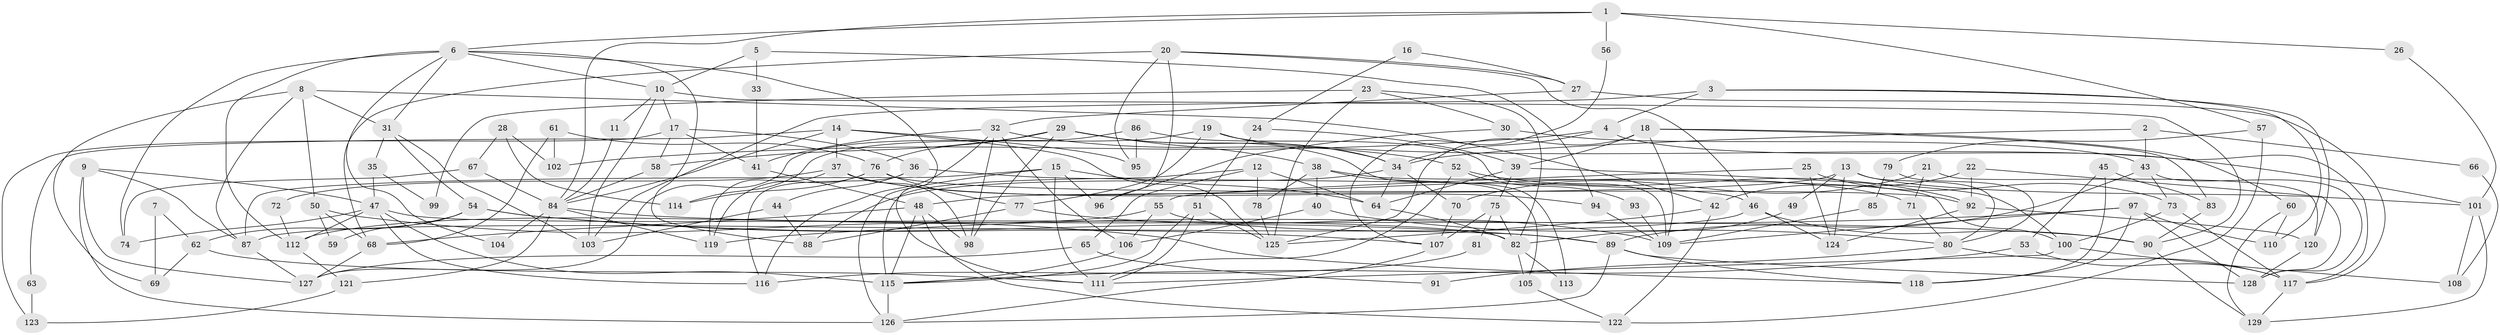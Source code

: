 // coarse degree distribution, {5: 0.14444444444444443, 8: 0.1, 6: 0.06666666666666667, 7: 0.1, 9: 0.044444444444444446, 3: 0.23333333333333334, 4: 0.14444444444444443, 2: 0.14444444444444443, 11: 0.011111111111111112, 10: 0.011111111111111112}
// Generated by graph-tools (version 1.1) at 2025/24/03/03/25 07:24:03]
// undirected, 129 vertices, 258 edges
graph export_dot {
graph [start="1"]
  node [color=gray90,style=filled];
  1;
  2;
  3;
  4;
  5;
  6;
  7;
  8;
  9;
  10;
  11;
  12;
  13;
  14;
  15;
  16;
  17;
  18;
  19;
  20;
  21;
  22;
  23;
  24;
  25;
  26;
  27;
  28;
  29;
  30;
  31;
  32;
  33;
  34;
  35;
  36;
  37;
  38;
  39;
  40;
  41;
  42;
  43;
  44;
  45;
  46;
  47;
  48;
  49;
  50;
  51;
  52;
  53;
  54;
  55;
  56;
  57;
  58;
  59;
  60;
  61;
  62;
  63;
  64;
  65;
  66;
  67;
  68;
  69;
  70;
  71;
  72;
  73;
  74;
  75;
  76;
  77;
  78;
  79;
  80;
  81;
  82;
  83;
  84;
  85;
  86;
  87;
  88;
  89;
  90;
  91;
  92;
  93;
  94;
  95;
  96;
  97;
  98;
  99;
  100;
  101;
  102;
  103;
  104;
  105;
  106;
  107;
  108;
  109;
  110;
  111;
  112;
  113;
  114;
  115;
  116;
  117;
  118;
  119;
  120;
  121;
  122;
  123;
  124;
  125;
  126;
  127;
  128;
  129;
  1 -- 84;
  1 -- 6;
  1 -- 26;
  1 -- 56;
  1 -- 57;
  2 -- 43;
  2 -- 34;
  2 -- 66;
  3 -- 120;
  3 -- 110;
  3 -- 4;
  3 -- 103;
  4 -- 117;
  4 -- 34;
  4 -- 102;
  5 -- 10;
  5 -- 94;
  5 -- 33;
  6 -- 31;
  6 -- 88;
  6 -- 10;
  6 -- 74;
  6 -- 104;
  6 -- 111;
  6 -- 112;
  7 -- 69;
  7 -- 62;
  8 -- 87;
  8 -- 42;
  8 -- 31;
  8 -- 50;
  8 -- 69;
  9 -- 127;
  9 -- 87;
  9 -- 47;
  9 -- 126;
  10 -- 90;
  10 -- 11;
  10 -- 17;
  10 -- 103;
  11 -- 84;
  12 -- 115;
  12 -- 64;
  12 -- 65;
  12 -- 78;
  13 -- 80;
  13 -- 48;
  13 -- 49;
  13 -- 101;
  13 -- 124;
  14 -- 125;
  14 -- 37;
  14 -- 63;
  14 -- 84;
  14 -- 95;
  15 -- 96;
  15 -- 64;
  15 -- 87;
  15 -- 111;
  15 -- 126;
  16 -- 27;
  16 -- 24;
  17 -- 58;
  17 -- 36;
  17 -- 41;
  17 -- 123;
  18 -- 83;
  18 -- 109;
  18 -- 39;
  18 -- 60;
  18 -- 125;
  19 -- 34;
  19 -- 77;
  19 -- 101;
  19 -- 114;
  20 -- 95;
  20 -- 46;
  20 -- 27;
  20 -- 68;
  20 -- 96;
  21 -- 70;
  21 -- 71;
  21 -- 120;
  22 -- 128;
  22 -- 92;
  22 -- 42;
  23 -- 82;
  23 -- 125;
  23 -- 30;
  23 -- 99;
  24 -- 39;
  24 -- 51;
  25 -- 55;
  25 -- 73;
  25 -- 124;
  26 -- 101;
  27 -- 32;
  27 -- 117;
  28 -- 102;
  28 -- 114;
  28 -- 67;
  29 -- 38;
  29 -- 34;
  29 -- 58;
  29 -- 76;
  29 -- 98;
  29 -- 113;
  30 -- 43;
  30 -- 96;
  31 -- 103;
  31 -- 35;
  31 -- 54;
  32 -- 98;
  32 -- 106;
  32 -- 41;
  32 -- 52;
  32 -- 116;
  33 -- 41;
  34 -- 64;
  34 -- 70;
  34 -- 88;
  35 -- 47;
  35 -- 99;
  36 -- 46;
  36 -- 44;
  36 -- 116;
  37 -- 119;
  37 -- 98;
  37 -- 71;
  37 -- 72;
  37 -- 94;
  38 -- 100;
  38 -- 78;
  38 -- 40;
  38 -- 105;
  39 -- 75;
  39 -- 64;
  39 -- 100;
  40 -- 106;
  40 -- 80;
  41 -- 48;
  42 -- 125;
  42 -- 122;
  43 -- 89;
  43 -- 128;
  43 -- 73;
  44 -- 103;
  44 -- 88;
  45 -- 118;
  45 -- 53;
  45 -- 83;
  46 -- 90;
  46 -- 124;
  46 -- 87;
  47 -- 116;
  47 -- 74;
  47 -- 82;
  47 -- 112;
  47 -- 115;
  48 -- 115;
  48 -- 68;
  48 -- 98;
  48 -- 122;
  49 -- 82;
  50 -- 68;
  50 -- 59;
  50 -- 118;
  51 -- 111;
  51 -- 115;
  51 -- 125;
  52 -- 111;
  52 -- 92;
  52 -- 93;
  53 -- 115;
  53 -- 117;
  54 -- 89;
  54 -- 59;
  54 -- 62;
  54 -- 107;
  55 -- 112;
  55 -- 89;
  55 -- 106;
  56 -- 107;
  57 -- 122;
  57 -- 79;
  58 -- 84;
  60 -- 129;
  60 -- 110;
  61 -- 68;
  61 -- 76;
  61 -- 102;
  62 -- 111;
  62 -- 69;
  63 -- 123;
  64 -- 82;
  65 -- 127;
  65 -- 91;
  66 -- 108;
  67 -- 74;
  67 -- 84;
  68 -- 127;
  70 -- 107;
  71 -- 80;
  72 -- 112;
  73 -- 100;
  73 -- 117;
  75 -- 82;
  75 -- 107;
  75 -- 81;
  76 -- 92;
  76 -- 77;
  76 -- 114;
  76 -- 119;
  77 -- 88;
  77 -- 109;
  78 -- 125;
  79 -- 80;
  79 -- 85;
  80 -- 117;
  80 -- 91;
  81 -- 116;
  82 -- 105;
  82 -- 113;
  83 -- 90;
  84 -- 90;
  84 -- 104;
  84 -- 119;
  84 -- 121;
  85 -- 109;
  86 -- 109;
  86 -- 127;
  86 -- 95;
  87 -- 127;
  89 -- 126;
  89 -- 118;
  89 -- 128;
  90 -- 129;
  92 -- 124;
  92 -- 120;
  93 -- 109;
  94 -- 109;
  97 -- 119;
  97 -- 128;
  97 -- 109;
  97 -- 110;
  97 -- 118;
  100 -- 111;
  100 -- 108;
  101 -- 108;
  101 -- 129;
  105 -- 122;
  106 -- 115;
  107 -- 126;
  112 -- 121;
  115 -- 126;
  117 -- 129;
  120 -- 128;
  121 -- 123;
}
